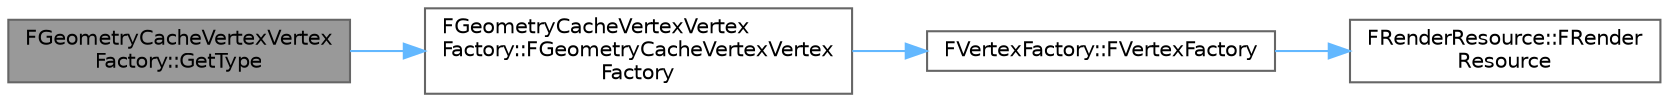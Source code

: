digraph "FGeometryCacheVertexVertexFactory::GetType"
{
 // INTERACTIVE_SVG=YES
 // LATEX_PDF_SIZE
  bgcolor="transparent";
  edge [fontname=Helvetica,fontsize=10,labelfontname=Helvetica,labelfontsize=10];
  node [fontname=Helvetica,fontsize=10,shape=box,height=0.2,width=0.4];
  rankdir="LR";
  Node1 [id="Node000001",label="FGeometryCacheVertexVertex\lFactory::GetType",height=0.2,width=0.4,color="gray40", fillcolor="grey60", style="filled", fontcolor="black",tooltip=" "];
  Node1 -> Node2 [id="edge1_Node000001_Node000002",color="steelblue1",style="solid",tooltip=" "];
  Node2 [id="Node000002",label="FGeometryCacheVertexVertex\lFactory::FGeometryCacheVertexVertex\lFactory",height=0.2,width=0.4,color="grey40", fillcolor="white", style="filled",URL="$d7/d73/classFGeometryCacheVertexVertexFactory.html#a251603fc040c9e9542784e904343b469",tooltip=" "];
  Node2 -> Node3 [id="edge2_Node000002_Node000003",color="steelblue1",style="solid",tooltip=" "];
  Node3 [id="Node000003",label="FVertexFactory::FVertexFactory",height=0.2,width=0.4,color="grey40", fillcolor="white", style="filled",URL="$da/d03/classFVertexFactory.html#a5f1fac05d0188acdc2cb4a98183f8343",tooltip=" "];
  Node3 -> Node4 [id="edge3_Node000003_Node000004",color="steelblue1",style="solid",tooltip=" "];
  Node4 [id="Node000004",label="FRenderResource::FRender\lResource",height=0.2,width=0.4,color="grey40", fillcolor="white", style="filled",URL="$d8/ddf/classFRenderResource.html#a06358014324697c0503b17b05a4b4130",tooltip="Default constructor."];
}

